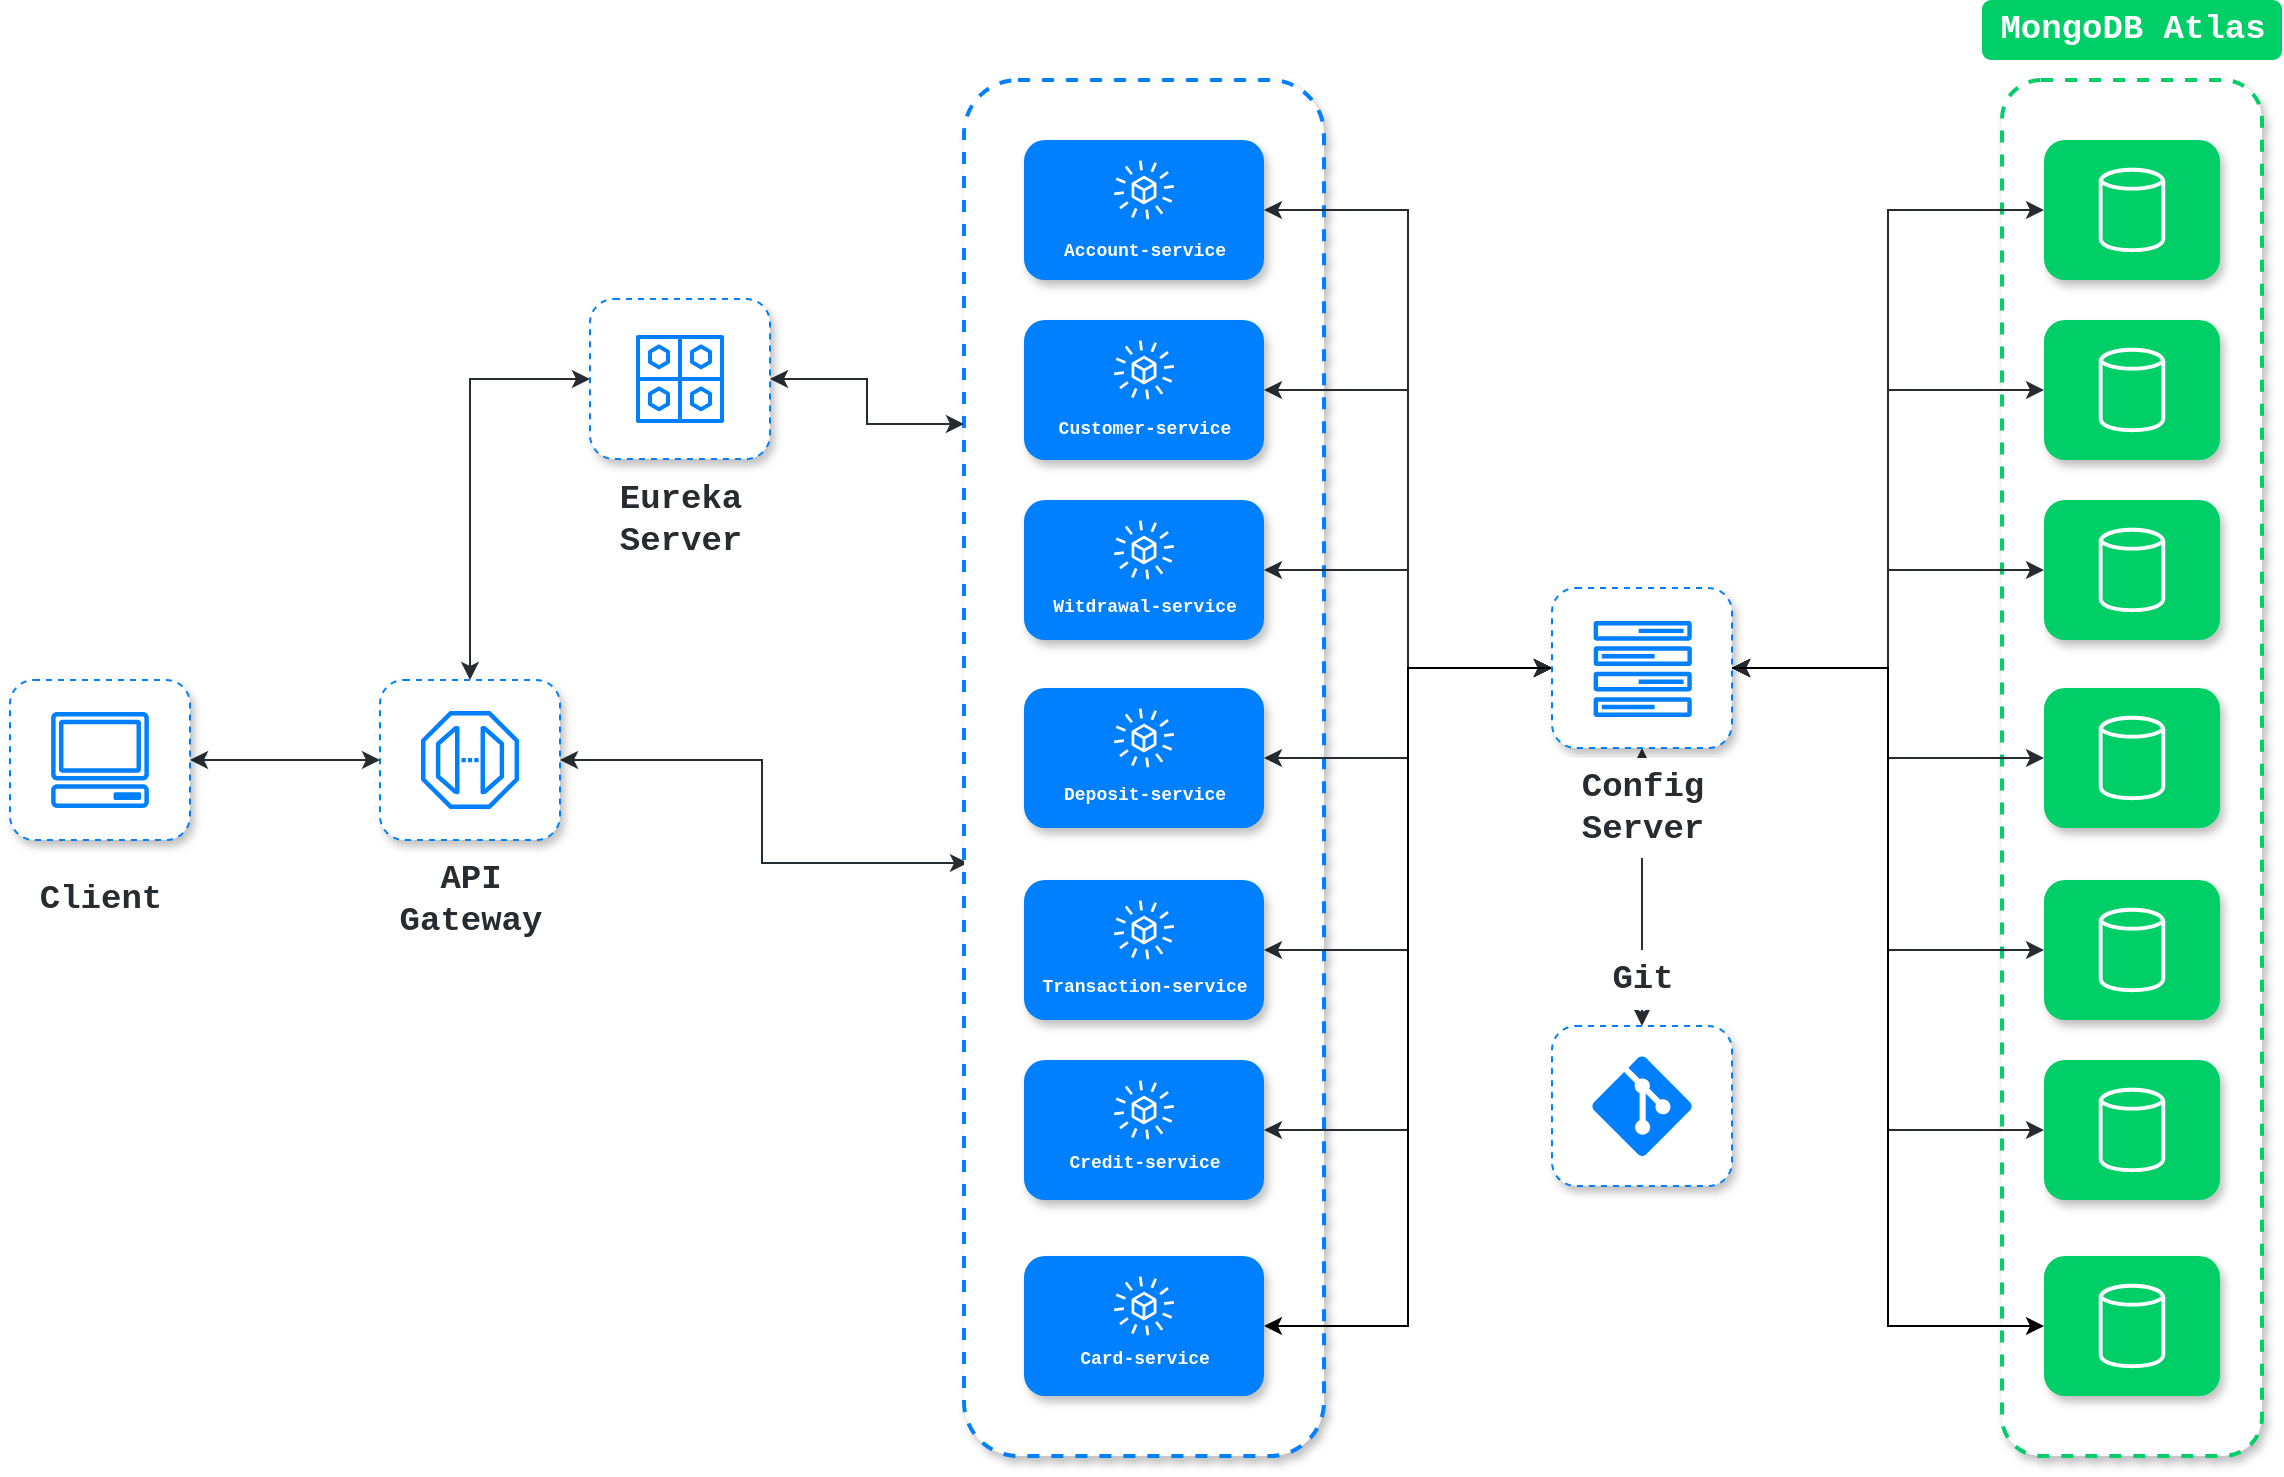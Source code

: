 <mxfile version="17.4.4" type="github">
  <diagram id="xam64ehwIrRU2j13fh-O" name="Page-1">
    <mxGraphModel dx="1447" dy="803" grid="1" gridSize="10" guides="1" tooltips="1" connect="1" arrows="1" fold="1" page="1" pageScale="1" pageWidth="827" pageHeight="1169" math="0" shadow="0">
      <root>
        <mxCell id="0" />
        <mxCell id="1" parent="0" />
        <mxCell id="jkpxF5JOeUw7JI64un_L-59" value="" style="rounded=1;whiteSpace=wrap;html=1;shadow=1;glass=0;labelBackgroundColor=none;fontFamily=Courier New;fontSize=17;fontColor=#272C30;strokeColor=#00CF68;strokeWidth=2;fillColor=default;dashed=1;" parent="1" vertex="1">
          <mxGeometry x="1176" y="142" width="130" height="688" as="geometry" />
        </mxCell>
        <mxCell id="jkpxF5JOeUw7JI64un_L-22" style="edgeStyle=orthogonalEdgeStyle;rounded=0;sketch=0;orthogonalLoop=1;jettySize=auto;html=1;entryX=0;entryY=0.5;entryDx=0;entryDy=0;shadow=0;fontFamily=Courier New;fontSize=17;fontColor=#272C30;startArrow=classic;startFill=1;endArrow=classic;endFill=1;strokeColor=#272C30;strokeWidth=1;exitX=0.5;exitY=0;exitDx=0;exitDy=0;" parent="1" source="jkpxF5JOeUw7JI64un_L-6" target="jkpxF5JOeUw7JI64un_L-14" edge="1">
          <mxGeometry relative="1" as="geometry" />
        </mxCell>
        <mxCell id="jkpxF5JOeUw7JI64un_L-23" style="edgeStyle=orthogonalEdgeStyle;rounded=0;sketch=0;orthogonalLoop=1;jettySize=auto;html=1;shadow=0;fontFamily=Courier New;fontSize=17;fontColor=#272C30;startArrow=classic;startFill=1;endArrow=classic;endFill=1;strokeColor=#272C30;strokeWidth=1;entryX=0.011;entryY=0.569;entryDx=0;entryDy=0;entryPerimeter=0;" parent="1" source="jkpxF5JOeUw7JI64un_L-6" target="jkpxF5JOeUw7JI64un_L-13" edge="1">
          <mxGeometry relative="1" as="geometry" />
        </mxCell>
        <mxCell id="jkpxF5JOeUw7JI64un_L-6" value="" style="rounded=1;whiteSpace=wrap;html=1;strokeColor=#007FFF;dashed=1;shadow=1;" parent="1" vertex="1">
          <mxGeometry x="365" y="442" width="90" height="80" as="geometry" />
        </mxCell>
        <mxCell id="jkpxF5JOeUw7JI64un_L-8" style="edgeStyle=orthogonalEdgeStyle;rounded=0;orthogonalLoop=1;jettySize=auto;html=1;fontFamily=Courier New;fontSize=17;fontColor=#3A4147;strokeColor=#272C30;shadow=0;sketch=0;startArrow=classic;startFill=1;strokeWidth=1;" parent="1" source="jkpxF5JOeUw7JI64un_L-1" target="jkpxF5JOeUw7JI64un_L-6" edge="1">
          <mxGeometry relative="1" as="geometry" />
        </mxCell>
        <mxCell id="jkpxF5JOeUw7JI64un_L-1" value="" style="rounded=1;whiteSpace=wrap;html=1;strokeColor=#007FFF;dashed=1;shadow=1;" parent="1" vertex="1">
          <mxGeometry x="180" y="442" width="90" height="80" as="geometry" />
        </mxCell>
        <mxCell id="jkpxF5JOeUw7JI64un_L-2" value="Client" style="text;html=1;align=center;verticalAlign=middle;resizable=0;points=[];autosize=1;strokeColor=none;fillColor=none;strokeWidth=6;fontSize=17;fontFamily=Courier New;fontStyle=1;fontColor=#272C30;" parent="1" vertex="1">
          <mxGeometry x="185" y="537" width="80" height="30" as="geometry" />
        </mxCell>
        <mxCell id="jkpxF5JOeUw7JI64un_L-3" value="" style="sketch=0;outlineConnect=0;fontColor=#232F3E;gradientColor=none;fillColor=#007FFF;strokeColor=none;dashed=0;verticalLabelPosition=bottom;verticalAlign=top;align=center;html=1;fontSize=12;fontStyle=0;aspect=fixed;pointerEvents=1;shape=mxgraph.aws4.client;rounded=1;fontFamily=Courier New;" parent="1" vertex="1">
          <mxGeometry x="200.37" y="458" width="49.26" height="48" as="geometry" />
        </mxCell>
        <mxCell id="jkpxF5JOeUw7JI64un_L-5" value="" style="sketch=0;outlineConnect=0;fontColor=#004C99;gradientColor=none;fillColor=#007FFF;strokeColor=none;dashed=0;verticalLabelPosition=bottom;verticalAlign=top;align=center;html=1;fontSize=12;fontStyle=0;aspect=fixed;pointerEvents=1;shape=mxgraph.aws4.endpoint;rounded=1;shadow=0;glass=0;fontFamily=Courier New;" parent="1" vertex="1">
          <mxGeometry x="385.5" y="457.5" width="49" height="49" as="geometry" />
        </mxCell>
        <mxCell id="jkpxF5JOeUw7JI64un_L-7" value="API&lt;br&gt;Gateway" style="text;html=1;align=center;verticalAlign=middle;resizable=0;points=[];autosize=1;strokeColor=none;fillColor=none;strokeWidth=6;fontSize=17;fontFamily=Courier New;fontStyle=1;labelBackgroundColor=none;fontColor=#272C30;" parent="1" vertex="1">
          <mxGeometry x="365" y="527" width="90" height="50" as="geometry" />
        </mxCell>
        <mxCell id="jkpxF5JOeUw7JI64un_L-13" value="" style="rounded=1;whiteSpace=wrap;html=1;shadow=1;glass=0;labelBackgroundColor=none;fontFamily=Courier New;fontSize=17;fontColor=#272C30;strokeColor=#007FFF;strokeWidth=2;fillColor=default;dashed=1;" parent="1" vertex="1">
          <mxGeometry x="657" y="142" width="180" height="688" as="geometry" />
        </mxCell>
        <mxCell id="jkpxF5JOeUw7JI64un_L-24" style="edgeStyle=orthogonalEdgeStyle;rounded=0;sketch=0;orthogonalLoop=1;jettySize=auto;html=1;entryX=0;entryY=0.25;entryDx=0;entryDy=0;shadow=0;fontFamily=Courier New;fontSize=17;fontColor=#272C30;startArrow=classic;startFill=1;endArrow=classic;endFill=1;strokeColor=#272C30;strokeWidth=1;" parent="1" source="jkpxF5JOeUw7JI64un_L-14" target="jkpxF5JOeUw7JI64un_L-13" edge="1">
          <mxGeometry relative="1" as="geometry" />
        </mxCell>
        <mxCell id="jkpxF5JOeUw7JI64un_L-14" value="" style="rounded=1;whiteSpace=wrap;html=1;strokeColor=#007FFF;dashed=1;shadow=1;" parent="1" vertex="1">
          <mxGeometry x="470" y="251.5" width="90" height="80" as="geometry" />
        </mxCell>
        <mxCell id="jkpxF5JOeUw7JI64un_L-16" value="Eureka&lt;br&gt;Server" style="text;html=1;align=center;verticalAlign=middle;resizable=0;points=[];autosize=1;strokeColor=none;fillColor=none;strokeWidth=6;fontSize=17;fontFamily=Courier New;fontStyle=1;labelBackgroundColor=none;fontColor=#272C30;" parent="1" vertex="1">
          <mxGeometry x="475" y="336.5" width="80" height="50" as="geometry" />
        </mxCell>
        <mxCell id="jkpxF5JOeUw7JI64un_L-17" value="" style="sketch=0;outlineConnect=0;fontColor=#232F3E;gradientColor=none;fillColor=#007FFF;strokeColor=none;dashed=0;verticalLabelPosition=bottom;verticalAlign=top;align=center;html=1;fontSize=12;fontStyle=0;aspect=fixed;pointerEvents=1;shape=mxgraph.aws4.eventbridge_schema_registry;rounded=1;shadow=0;glass=0;labelBackgroundColor=none;fontFamily=Courier New;" parent="1" vertex="1">
          <mxGeometry x="493" y="269.5" width="44" height="44" as="geometry" />
        </mxCell>
        <mxCell id="jkpxF5JOeUw7JI64un_L-96" style="edgeStyle=orthogonalEdgeStyle;rounded=0;sketch=0;orthogonalLoop=1;jettySize=auto;html=1;shadow=0;fontFamily=Courier New;fontSize=9;fontColor=#00CF68;startArrow=classic;startFill=1;endArrow=classic;endFill=1;strokeColor=#272C30;strokeWidth=1;entryX=0;entryY=0.5;entryDx=0;entryDy=0;" parent="1" source="jkpxF5JOeUw7JI64un_L-25" target="jkpxF5JOeUw7JI64un_L-106" edge="1">
          <mxGeometry relative="1" as="geometry" />
        </mxCell>
        <mxCell id="jkpxF5JOeUw7JI64un_L-25" value="" style="rounded=1;whiteSpace=wrap;html=1;strokeColor=none;dashed=1;shadow=1;fillColor=#007FFF;" parent="1" vertex="1">
          <mxGeometry x="687" y="172" width="120" height="70" as="geometry" />
        </mxCell>
        <mxCell id="jkpxF5JOeUw7JI64un_L-27" value="&lt;font style=&quot;font-size: 9px&quot;&gt;Account-service&lt;/font&gt;" style="text;html=1;align=center;verticalAlign=middle;resizable=0;points=[];autosize=1;strokeColor=none;fillColor=none;strokeWidth=3;fontSize=9;fontFamily=Courier New;fontStyle=1;labelBackgroundColor=none;fontColor=#FFFFFF;" parent="1" vertex="1">
          <mxGeometry x="697" y="218" width="100" height="20" as="geometry" />
        </mxCell>
        <mxCell id="jkpxF5JOeUw7JI64un_L-37" value="" style="sketch=0;outlineConnect=0;fontColor=#232F3E;gradientColor=none;fillColor=#FFFFFF;strokeColor=none;dashed=0;verticalLabelPosition=bottom;verticalAlign=top;align=center;html=1;fontSize=12;fontStyle=0;aspect=fixed;pointerEvents=1;shape=mxgraph.aws4.eventbridge_saas_partner_event_bus_resource;rounded=1;shadow=0;glass=0;labelBackgroundColor=none;fontFamily=Courier New;" parent="1" vertex="1">
          <mxGeometry x="732" y="182" width="30" height="30" as="geometry" />
        </mxCell>
        <mxCell id="jkpxF5JOeUw7JI64un_L-97" style="edgeStyle=orthogonalEdgeStyle;rounded=0;sketch=0;orthogonalLoop=1;jettySize=auto;html=1;shadow=0;fontFamily=Courier New;fontSize=9;fontColor=#00CF68;startArrow=classic;startFill=1;endArrow=classic;endFill=1;strokeColor=#272C30;strokeWidth=1;entryX=0;entryY=0.5;entryDx=0;entryDy=0;" parent="1" source="jkpxF5JOeUw7JI64un_L-38" target="jkpxF5JOeUw7JI64un_L-106" edge="1">
          <mxGeometry relative="1" as="geometry" />
        </mxCell>
        <mxCell id="jkpxF5JOeUw7JI64un_L-38" value="" style="rounded=1;whiteSpace=wrap;html=1;strokeColor=none;dashed=1;shadow=1;fillColor=#007FFF;" parent="1" vertex="1">
          <mxGeometry x="687" y="262" width="120" height="70" as="geometry" />
        </mxCell>
        <mxCell id="jkpxF5JOeUw7JI64un_L-39" value="&lt;font style=&quot;font-size: 9px&quot;&gt;Customer-service&lt;/font&gt;" style="text;html=1;align=center;verticalAlign=middle;resizable=0;points=[];autosize=1;strokeColor=none;fillColor=none;strokeWidth=3;fontSize=9;fontFamily=Courier New;fontStyle=1;labelBackgroundColor=none;fontColor=#FFFFFF;" parent="1" vertex="1">
          <mxGeometry x="697" y="307" width="100" height="20" as="geometry" />
        </mxCell>
        <mxCell id="jkpxF5JOeUw7JI64un_L-40" value="" style="sketch=0;outlineConnect=0;fontColor=#232F3E;gradientColor=none;fillColor=#FFFFFF;strokeColor=none;dashed=0;verticalLabelPosition=bottom;verticalAlign=top;align=center;html=1;fontSize=12;fontStyle=0;aspect=fixed;pointerEvents=1;shape=mxgraph.aws4.eventbridge_saas_partner_event_bus_resource;rounded=1;shadow=0;glass=0;labelBackgroundColor=none;fontFamily=Courier New;" parent="1" vertex="1">
          <mxGeometry x="732" y="272" width="30" height="30" as="geometry" />
        </mxCell>
        <mxCell id="jkpxF5JOeUw7JI64un_L-98" style="edgeStyle=orthogonalEdgeStyle;rounded=0;sketch=0;orthogonalLoop=1;jettySize=auto;html=1;shadow=0;fontFamily=Courier New;fontSize=9;fontColor=#00CF68;startArrow=classic;startFill=1;endArrow=classic;endFill=1;strokeColor=#272C30;strokeWidth=1;entryX=0;entryY=0.5;entryDx=0;entryDy=0;" parent="1" source="jkpxF5JOeUw7JI64un_L-41" target="jkpxF5JOeUw7JI64un_L-106" edge="1">
          <mxGeometry relative="1" as="geometry" />
        </mxCell>
        <mxCell id="jkpxF5JOeUw7JI64un_L-41" value="" style="rounded=1;whiteSpace=wrap;html=1;strokeColor=none;dashed=1;shadow=1;fillColor=#007FFF;" parent="1" vertex="1">
          <mxGeometry x="687" y="352" width="120" height="70" as="geometry" />
        </mxCell>
        <mxCell id="jkpxF5JOeUw7JI64un_L-42" value="&lt;font style=&quot;font-size: 9px&quot;&gt;Witdrawal-service&lt;/font&gt;" style="text;html=1;align=center;verticalAlign=middle;resizable=0;points=[];autosize=1;strokeColor=none;fillColor=none;strokeWidth=3;fontSize=9;fontFamily=Courier New;fontStyle=1;labelBackgroundColor=none;fontColor=#FFFFFF;" parent="1" vertex="1">
          <mxGeometry x="692" y="396" width="110" height="20" as="geometry" />
        </mxCell>
        <mxCell id="jkpxF5JOeUw7JI64un_L-43" value="" style="sketch=0;outlineConnect=0;fontColor=#232F3E;gradientColor=none;fillColor=#FFFFFF;strokeColor=none;dashed=0;verticalLabelPosition=bottom;verticalAlign=top;align=center;html=1;fontSize=12;fontStyle=0;aspect=fixed;pointerEvents=1;shape=mxgraph.aws4.eventbridge_saas_partner_event_bus_resource;rounded=1;shadow=0;glass=0;labelBackgroundColor=none;fontFamily=Courier New;" parent="1" vertex="1">
          <mxGeometry x="732" y="362" width="30" height="30" as="geometry" />
        </mxCell>
        <mxCell id="jkpxF5JOeUw7JI64un_L-99" style="edgeStyle=orthogonalEdgeStyle;rounded=0;sketch=0;orthogonalLoop=1;jettySize=auto;html=1;shadow=0;fontFamily=Courier New;fontSize=9;fontColor=#00CF68;startArrow=classic;startFill=1;endArrow=classic;endFill=1;strokeColor=#272C30;strokeWidth=1;entryX=0;entryY=0.5;entryDx=0;entryDy=0;" parent="1" source="jkpxF5JOeUw7JI64un_L-44" target="jkpxF5JOeUw7JI64un_L-106" edge="1">
          <mxGeometry relative="1" as="geometry" />
        </mxCell>
        <mxCell id="jkpxF5JOeUw7JI64un_L-44" value="" style="rounded=1;whiteSpace=wrap;html=1;strokeColor=none;dashed=1;shadow=1;fillColor=#007FFF;" parent="1" vertex="1">
          <mxGeometry x="687" y="446" width="120" height="70" as="geometry" />
        </mxCell>
        <mxCell id="jkpxF5JOeUw7JI64un_L-45" value="&lt;font style=&quot;font-size: 9px&quot;&gt;Deposit-service&lt;/font&gt;" style="text;html=1;align=center;verticalAlign=middle;resizable=0;points=[];autosize=1;strokeColor=none;fillColor=none;strokeWidth=3;fontSize=9;fontFamily=Courier New;fontStyle=1;labelBackgroundColor=none;fontColor=#FFFFFF;" parent="1" vertex="1">
          <mxGeometry x="697" y="490" width="100" height="20" as="geometry" />
        </mxCell>
        <mxCell id="jkpxF5JOeUw7JI64un_L-46" value="" style="sketch=0;outlineConnect=0;fontColor=#232F3E;gradientColor=none;fillColor=#FFFFFF;strokeColor=none;dashed=0;verticalLabelPosition=bottom;verticalAlign=top;align=center;html=1;fontSize=12;fontStyle=0;aspect=fixed;pointerEvents=1;shape=mxgraph.aws4.eventbridge_saas_partner_event_bus_resource;rounded=1;shadow=0;glass=0;labelBackgroundColor=none;fontFamily=Courier New;" parent="1" vertex="1">
          <mxGeometry x="732" y="456" width="30" height="30" as="geometry" />
        </mxCell>
        <mxCell id="jkpxF5JOeUw7JI64un_L-100" style="edgeStyle=orthogonalEdgeStyle;rounded=0;sketch=0;orthogonalLoop=1;jettySize=auto;html=1;shadow=0;fontFamily=Courier New;fontSize=9;fontColor=#00CF68;startArrow=classic;startFill=1;endArrow=classic;endFill=1;strokeColor=#272C30;strokeWidth=1;entryX=0;entryY=0.5;entryDx=0;entryDy=0;" parent="1" source="jkpxF5JOeUw7JI64un_L-47" target="jkpxF5JOeUw7JI64un_L-106" edge="1">
          <mxGeometry relative="1" as="geometry" />
        </mxCell>
        <mxCell id="jkpxF5JOeUw7JI64un_L-47" value="" style="rounded=1;whiteSpace=wrap;html=1;strokeColor=none;dashed=1;shadow=1;fillColor=#007FFF;" parent="1" vertex="1">
          <mxGeometry x="687" y="542" width="120" height="70" as="geometry" />
        </mxCell>
        <mxCell id="jkpxF5JOeUw7JI64un_L-48" value="&lt;font style=&quot;font-size: 9px&quot;&gt;Transaction-service&lt;/font&gt;" style="text;html=1;align=center;verticalAlign=middle;resizable=0;points=[];autosize=1;strokeColor=none;fillColor=none;strokeWidth=3;fontSize=9;fontFamily=Courier New;fontStyle=1;labelBackgroundColor=none;fontColor=#FFFFFF;" parent="1" vertex="1">
          <mxGeometry x="687" y="586" width="120" height="20" as="geometry" />
        </mxCell>
        <mxCell id="jkpxF5JOeUw7JI64un_L-49" value="" style="sketch=0;outlineConnect=0;fontColor=#232F3E;gradientColor=none;fillColor=#FFFFFF;strokeColor=none;dashed=0;verticalLabelPosition=bottom;verticalAlign=top;align=center;html=1;fontSize=12;fontStyle=0;aspect=fixed;pointerEvents=1;shape=mxgraph.aws4.eventbridge_saas_partner_event_bus_resource;rounded=1;shadow=0;glass=0;labelBackgroundColor=none;fontFamily=Courier New;" parent="1" vertex="1">
          <mxGeometry x="732" y="552" width="30" height="30" as="geometry" />
        </mxCell>
        <mxCell id="jkpxF5JOeUw7JI64un_L-103" style="edgeStyle=orthogonalEdgeStyle;rounded=0;sketch=0;orthogonalLoop=1;jettySize=auto;html=1;shadow=0;fontFamily=Courier New;fontSize=9;fontColor=#00CF68;startArrow=classic;startFill=1;endArrow=classic;endFill=1;strokeColor=#272C30;strokeWidth=1;entryX=0;entryY=0.5;entryDx=0;entryDy=0;exitX=1;exitY=0.5;exitDx=0;exitDy=0;" parent="1" source="jkpxF5JOeUw7JI64un_L-130" target="jkpxF5JOeUw7JI64un_L-106" edge="1">
          <mxGeometry relative="1" as="geometry">
            <mxPoint x="807" y="667" as="sourcePoint" />
          </mxGeometry>
        </mxCell>
        <mxCell id="jkpxF5JOeUw7JI64un_L-60" value="" style="rounded=1;whiteSpace=wrap;html=1;strokeColor=none;dashed=1;shadow=1;fillColor=#00CF68;" parent="1" vertex="1">
          <mxGeometry x="1197" y="172" width="88" height="70" as="geometry" />
        </mxCell>
        <mxCell id="jkpxF5JOeUw7JI64un_L-81" value="" style="sketch=0;outlineConnect=0;fontColor=#232F3E;gradientColor=none;fillColor=#FFFFFF;strokeColor=none;dashed=0;verticalLabelPosition=bottom;verticalAlign=top;align=center;html=1;fontSize=12;fontStyle=0;aspect=fixed;pointerEvents=1;shape=mxgraph.aws4.generic_database;rounded=1;shadow=0;glass=0;labelBackgroundColor=none;fontFamily=Courier New;" parent="1" vertex="1">
          <mxGeometry x="1224.36" y="185" width="33.28" height="44" as="geometry" />
        </mxCell>
        <mxCell id="jkpxF5JOeUw7JI64un_L-82" value="MongoDB Atlas" style="text;html=1;align=center;verticalAlign=middle;resizable=0;points=[];autosize=1;strokeColor=none;fillColor=#00CF68;strokeWidth=1;fontSize=17;fontFamily=Courier New;fontStyle=1;labelBackgroundColor=none;fontColor=#FFFFFF;rounded=1;" parent="1" vertex="1">
          <mxGeometry x="1166" y="102" width="150" height="30" as="geometry" />
        </mxCell>
        <mxCell id="jkpxF5JOeUw7JI64un_L-83" value="" style="rounded=1;whiteSpace=wrap;html=1;strokeColor=none;dashed=1;shadow=1;fillColor=#00CF68;" parent="1" vertex="1">
          <mxGeometry x="1197" y="262" width="88" height="70" as="geometry" />
        </mxCell>
        <mxCell id="jkpxF5JOeUw7JI64un_L-84" value="" style="sketch=0;outlineConnect=0;fontColor=#232F3E;gradientColor=none;fillColor=#FFFFFF;strokeColor=none;dashed=0;verticalLabelPosition=bottom;verticalAlign=top;align=center;html=1;fontSize=12;fontStyle=0;aspect=fixed;pointerEvents=1;shape=mxgraph.aws4.generic_database;rounded=1;shadow=0;glass=0;labelBackgroundColor=none;fontFamily=Courier New;" parent="1" vertex="1">
          <mxGeometry x="1224.36" y="275" width="33.28" height="44" as="geometry" />
        </mxCell>
        <mxCell id="jkpxF5JOeUw7JI64un_L-85" value="" style="rounded=1;whiteSpace=wrap;html=1;strokeColor=none;dashed=1;shadow=1;fillColor=#00CF68;" parent="1" vertex="1">
          <mxGeometry x="1197" y="352" width="88" height="70" as="geometry" />
        </mxCell>
        <mxCell id="jkpxF5JOeUw7JI64un_L-86" value="" style="sketch=0;outlineConnect=0;fontColor=#232F3E;gradientColor=none;fillColor=#FFFFFF;strokeColor=none;dashed=0;verticalLabelPosition=bottom;verticalAlign=top;align=center;html=1;fontSize=12;fontStyle=0;aspect=fixed;pointerEvents=1;shape=mxgraph.aws4.generic_database;rounded=1;shadow=0;glass=0;labelBackgroundColor=none;fontFamily=Courier New;" parent="1" vertex="1">
          <mxGeometry x="1224.36" y="365" width="33.28" height="44" as="geometry" />
        </mxCell>
        <mxCell id="jkpxF5JOeUw7JI64un_L-88" value="" style="rounded=1;whiteSpace=wrap;html=1;strokeColor=none;dashed=1;shadow=1;fillColor=#00CF68;" parent="1" vertex="1">
          <mxGeometry x="1197" y="446" width="88" height="70" as="geometry" />
        </mxCell>
        <mxCell id="jkpxF5JOeUw7JI64un_L-89" value="" style="sketch=0;outlineConnect=0;fontColor=#232F3E;gradientColor=none;fillColor=#FFFFFF;strokeColor=none;dashed=0;verticalLabelPosition=bottom;verticalAlign=top;align=center;html=1;fontSize=12;fontStyle=0;aspect=fixed;pointerEvents=1;shape=mxgraph.aws4.generic_database;rounded=1;shadow=0;glass=0;labelBackgroundColor=none;fontFamily=Courier New;" parent="1" vertex="1">
          <mxGeometry x="1224.36" y="459" width="33.28" height="44" as="geometry" />
        </mxCell>
        <mxCell id="jkpxF5JOeUw7JI64un_L-90" value="" style="rounded=1;whiteSpace=wrap;html=1;strokeColor=none;dashed=1;shadow=1;fillColor=#00CF68;" parent="1" vertex="1">
          <mxGeometry x="1197" y="542" width="88" height="70" as="geometry" />
        </mxCell>
        <mxCell id="jkpxF5JOeUw7JI64un_L-91" value="" style="sketch=0;outlineConnect=0;fontColor=#232F3E;gradientColor=none;fillColor=#FFFFFF;strokeColor=none;dashed=0;verticalLabelPosition=bottom;verticalAlign=top;align=center;html=1;fontSize=12;fontStyle=0;aspect=fixed;pointerEvents=1;shape=mxgraph.aws4.generic_database;rounded=1;shadow=0;glass=0;labelBackgroundColor=none;fontFamily=Courier New;" parent="1" vertex="1">
          <mxGeometry x="1224.36" y="555" width="33.28" height="44" as="geometry" />
        </mxCell>
        <mxCell id="jkpxF5JOeUw7JI64un_L-94" value="" style="rounded=1;whiteSpace=wrap;html=1;strokeColor=none;dashed=1;shadow=1;fillColor=#00CF68;" parent="1" vertex="1">
          <mxGeometry x="1197" y="632" width="88" height="70" as="geometry" />
        </mxCell>
        <mxCell id="jkpxF5JOeUw7JI64un_L-95" value="" style="sketch=0;outlineConnect=0;fontColor=#232F3E;gradientColor=none;fillColor=#FFFFFF;strokeColor=none;dashed=0;verticalLabelPosition=bottom;verticalAlign=top;align=center;html=1;fontSize=12;fontStyle=0;aspect=fixed;pointerEvents=1;shape=mxgraph.aws4.generic_database;rounded=1;shadow=0;glass=0;labelBackgroundColor=none;fontFamily=Courier New;" parent="1" vertex="1">
          <mxGeometry x="1224.36" y="645" width="33.28" height="44" as="geometry" />
        </mxCell>
        <mxCell id="jkpxF5JOeUw7JI64un_L-109" style="edgeStyle=orthogonalEdgeStyle;rounded=0;sketch=0;orthogonalLoop=1;jettySize=auto;html=1;entryX=0;entryY=0.5;entryDx=0;entryDy=0;shadow=0;fontFamily=Courier New;fontSize=9;fontColor=#FFFFFF;startArrow=classic;startFill=1;endArrow=classic;endFill=1;strokeColor=#272C30;strokeWidth=1;" parent="1" source="jkpxF5JOeUw7JI64un_L-106" target="jkpxF5JOeUw7JI64un_L-60" edge="1">
          <mxGeometry relative="1" as="geometry" />
        </mxCell>
        <mxCell id="jkpxF5JOeUw7JI64un_L-110" style="edgeStyle=orthogonalEdgeStyle;rounded=0;sketch=0;orthogonalLoop=1;jettySize=auto;html=1;entryX=0;entryY=0.5;entryDx=0;entryDy=0;shadow=0;fontFamily=Courier New;fontSize=9;fontColor=#FFFFFF;startArrow=classic;startFill=1;endArrow=classic;endFill=1;strokeColor=#272C30;strokeWidth=1;" parent="1" source="jkpxF5JOeUw7JI64un_L-106" target="jkpxF5JOeUw7JI64un_L-83" edge="1">
          <mxGeometry relative="1" as="geometry" />
        </mxCell>
        <mxCell id="jkpxF5JOeUw7JI64un_L-111" style="edgeStyle=orthogonalEdgeStyle;rounded=0;sketch=0;orthogonalLoop=1;jettySize=auto;html=1;entryX=0;entryY=0.5;entryDx=0;entryDy=0;shadow=0;fontFamily=Courier New;fontSize=9;fontColor=#FFFFFF;startArrow=classic;startFill=1;endArrow=classic;endFill=1;strokeColor=#272C30;strokeWidth=1;" parent="1" source="jkpxF5JOeUw7JI64un_L-106" target="jkpxF5JOeUw7JI64un_L-85" edge="1">
          <mxGeometry relative="1" as="geometry" />
        </mxCell>
        <mxCell id="jkpxF5JOeUw7JI64un_L-112" style="edgeStyle=orthogonalEdgeStyle;rounded=0;sketch=0;orthogonalLoop=1;jettySize=auto;html=1;entryX=0;entryY=0.5;entryDx=0;entryDy=0;shadow=0;fontFamily=Courier New;fontSize=9;fontColor=#FFFFFF;startArrow=classic;startFill=1;endArrow=classic;endFill=1;strokeColor=#272C30;strokeWidth=1;" parent="1" source="jkpxF5JOeUw7JI64un_L-106" target="jkpxF5JOeUw7JI64un_L-88" edge="1">
          <mxGeometry relative="1" as="geometry" />
        </mxCell>
        <mxCell id="jkpxF5JOeUw7JI64un_L-113" style="edgeStyle=orthogonalEdgeStyle;rounded=0;sketch=0;orthogonalLoop=1;jettySize=auto;html=1;entryX=0;entryY=0.5;entryDx=0;entryDy=0;shadow=0;fontFamily=Courier New;fontSize=9;fontColor=#FFFFFF;startArrow=classic;startFill=1;endArrow=classic;endFill=1;strokeColor=#272C30;strokeWidth=1;" parent="1" source="jkpxF5JOeUw7JI64un_L-106" target="jkpxF5JOeUw7JI64un_L-90" edge="1">
          <mxGeometry relative="1" as="geometry" />
        </mxCell>
        <mxCell id="jkpxF5JOeUw7JI64un_L-115" style="edgeStyle=orthogonalEdgeStyle;rounded=0;sketch=0;orthogonalLoop=1;jettySize=auto;html=1;entryX=0;entryY=0.5;entryDx=0;entryDy=0;shadow=0;fontFamily=Courier New;fontSize=9;fontColor=#FFFFFF;startArrow=classic;startFill=1;endArrow=classic;endFill=1;strokeColor=#272C30;strokeWidth=1;" parent="1" source="jkpxF5JOeUw7JI64un_L-106" target="jkpxF5JOeUw7JI64un_L-94" edge="1">
          <mxGeometry relative="1" as="geometry" />
        </mxCell>
        <mxCell id="jkpxF5JOeUw7JI64un_L-121" style="edgeStyle=orthogonalEdgeStyle;rounded=0;sketch=0;orthogonalLoop=1;jettySize=auto;html=1;entryX=0.5;entryY=0;entryDx=0;entryDy=0;shadow=0;fontFamily=Courier New;fontSize=9;fontColor=#FFFFFF;startArrow=classic;startFill=1;endArrow=classic;endFill=1;strokeColor=#272C30;strokeWidth=1;" parent="1" source="jkpxF5JOeUw7JI64un_L-106" target="jkpxF5JOeUw7JI64un_L-116" edge="1">
          <mxGeometry relative="1" as="geometry" />
        </mxCell>
        <mxCell id="AItptUvTcvQTaeqfvsxf-9" style="edgeStyle=orthogonalEdgeStyle;rounded=0;orthogonalLoop=1;jettySize=auto;html=1;entryX=0;entryY=0.5;entryDx=0;entryDy=0;" parent="1" source="jkpxF5JOeUw7JI64un_L-106" target="AItptUvTcvQTaeqfvsxf-5" edge="1">
          <mxGeometry relative="1" as="geometry" />
        </mxCell>
        <mxCell id="AItptUvTcvQTaeqfvsxf-10" style="edgeStyle=orthogonalEdgeStyle;rounded=0;orthogonalLoop=1;jettySize=auto;html=1;entryX=1;entryY=0.5;entryDx=0;entryDy=0;" parent="1" source="jkpxF5JOeUw7JI64un_L-106" target="AItptUvTcvQTaeqfvsxf-2" edge="1">
          <mxGeometry relative="1" as="geometry" />
        </mxCell>
        <mxCell id="jkpxF5JOeUw7JI64un_L-106" value="" style="rounded=1;whiteSpace=wrap;html=1;strokeColor=#007FFF;dashed=1;shadow=1;" parent="1" vertex="1">
          <mxGeometry x="951" y="396" width="90" height="80" as="geometry" />
        </mxCell>
        <mxCell id="jkpxF5JOeUw7JI64un_L-107" value="Config&lt;br&gt;Server" style="text;html=1;align=center;verticalAlign=middle;resizable=0;points=[];autosize=1;strokeColor=none;fillColor=default;strokeWidth=6;fontSize=17;fontFamily=Courier New;fontStyle=1;labelBackgroundColor=none;fontColor=#272C30;glass=0;rounded=0;" parent="1" vertex="1">
          <mxGeometry x="956" y="481" width="80" height="50" as="geometry" />
        </mxCell>
        <mxCell id="jkpxF5JOeUw7JI64un_L-116" value="" style="rounded=1;whiteSpace=wrap;html=1;strokeColor=#007FFF;dashed=1;shadow=1;" parent="1" vertex="1">
          <mxGeometry x="951" y="615" width="90" height="80" as="geometry" />
        </mxCell>
        <mxCell id="jkpxF5JOeUw7JI64un_L-117" value="Git" style="text;html=1;align=center;verticalAlign=middle;resizable=0;points=[];autosize=1;strokeColor=none;fillColor=default;strokeWidth=6;fontSize=17;fontFamily=Courier New;fontStyle=1;labelBackgroundColor=none;fontColor=#272C30;" parent="1" vertex="1">
          <mxGeometry x="971" y="577" width="50" height="30" as="geometry" />
        </mxCell>
        <mxCell id="jkpxF5JOeUw7JI64un_L-120" value="" style="verticalLabelPosition=bottom;html=1;verticalAlign=top;align=center;strokeColor=none;fillColor=#007FFF;shape=mxgraph.azure.git_repository;rounded=1;shadow=0;glass=0;labelBackgroundColor=none;fontFamily=Courier New;fontSize=9;fontColor=#FFFFFF;" parent="1" vertex="1">
          <mxGeometry x="971" y="630" width="50" height="50" as="geometry" />
        </mxCell>
        <mxCell id="jkpxF5JOeUw7JI64un_L-122" value="" style="sketch=0;outlineConnect=0;fontColor=#232F3E;gradientColor=none;fillColor=#007FFF;strokeColor=none;dashed=0;verticalLabelPosition=bottom;verticalAlign=top;align=center;html=1;fontSize=12;fontStyle=0;aspect=fixed;pointerEvents=1;shape=mxgraph.aws4.forums;rounded=1;shadow=0;glass=0;labelBackgroundColor=none;fontFamily=Courier New;" parent="1" vertex="1">
          <mxGeometry x="971.74" y="412.5" width="49.26" height="48" as="geometry" />
        </mxCell>
        <mxCell id="jkpxF5JOeUw7JI64un_L-130" value="" style="rounded=1;whiteSpace=wrap;html=1;strokeColor=none;dashed=1;shadow=1;fillColor=#007FFF;" parent="1" vertex="1">
          <mxGeometry x="687" y="632" width="120" height="70" as="geometry" />
        </mxCell>
        <mxCell id="jkpxF5JOeUw7JI64un_L-131" value="&lt;font style=&quot;font-size: 9px&quot;&gt;Credit-service&lt;/font&gt;" style="text;html=1;align=center;verticalAlign=middle;resizable=0;points=[];autosize=1;strokeColor=none;fillColor=none;strokeWidth=3;fontSize=9;fontFamily=Courier New;fontStyle=1;labelBackgroundColor=none;fontColor=#FFFFFF;" parent="1" vertex="1">
          <mxGeometry x="702" y="674" width="90" height="20" as="geometry" />
        </mxCell>
        <mxCell id="jkpxF5JOeUw7JI64un_L-132" value="" style="sketch=0;outlineConnect=0;fontColor=#232F3E;gradientColor=none;fillColor=#FFFFFF;strokeColor=none;dashed=0;verticalLabelPosition=bottom;verticalAlign=top;align=center;html=1;fontSize=12;fontStyle=0;aspect=fixed;pointerEvents=1;shape=mxgraph.aws4.eventbridge_saas_partner_event_bus_resource;rounded=1;shadow=0;glass=0;labelBackgroundColor=none;fontFamily=Courier New;" parent="1" vertex="1">
          <mxGeometry x="732" y="642" width="30" height="30" as="geometry" />
        </mxCell>
        <mxCell id="jkpxF5JOeUw7JI64un_L-133" style="edgeStyle=orthogonalEdgeStyle;rounded=0;sketch=0;orthogonalLoop=1;jettySize=auto;html=1;exitX=0.5;exitY=1;exitDx=0;exitDy=0;shadow=0;fontFamily=Courier New;fontSize=9;fontColor=#FFFFFF;startArrow=classic;startFill=1;endArrow=classic;endFill=1;strokeColor=#272C30;strokeWidth=1;" parent="1" source="jkpxF5JOeUw7JI64un_L-13" target="jkpxF5JOeUw7JI64un_L-13" edge="1">
          <mxGeometry relative="1" as="geometry" />
        </mxCell>
        <mxCell id="AItptUvTcvQTaeqfvsxf-2" value="" style="rounded=1;whiteSpace=wrap;html=1;strokeColor=none;dashed=1;shadow=1;fillColor=#007FFF;" parent="1" vertex="1">
          <mxGeometry x="687" y="730" width="120" height="70" as="geometry" />
        </mxCell>
        <mxCell id="AItptUvTcvQTaeqfvsxf-3" value="&lt;font style=&quot;font-size: 9px&quot;&gt;Card-service&lt;/font&gt;" style="text;html=1;align=center;verticalAlign=middle;resizable=0;points=[];autosize=1;strokeColor=none;fillColor=none;strokeWidth=3;fontSize=9;fontFamily=Courier New;fontStyle=1;labelBackgroundColor=none;fontColor=#FFFFFF;" parent="1" vertex="1">
          <mxGeometry x="707" y="772" width="80" height="20" as="geometry" />
        </mxCell>
        <mxCell id="AItptUvTcvQTaeqfvsxf-4" value="" style="sketch=0;outlineConnect=0;fontColor=#232F3E;gradientColor=none;fillColor=#FFFFFF;strokeColor=none;dashed=0;verticalLabelPosition=bottom;verticalAlign=top;align=center;html=1;fontSize=12;fontStyle=0;aspect=fixed;pointerEvents=1;shape=mxgraph.aws4.eventbridge_saas_partner_event_bus_resource;rounded=1;shadow=0;glass=0;labelBackgroundColor=none;fontFamily=Courier New;" parent="1" vertex="1">
          <mxGeometry x="732" y="740" width="30" height="30" as="geometry" />
        </mxCell>
        <mxCell id="AItptUvTcvQTaeqfvsxf-5" value="" style="rounded=1;whiteSpace=wrap;html=1;strokeColor=none;dashed=1;shadow=1;fillColor=#00CF68;" parent="1" vertex="1">
          <mxGeometry x="1197" y="730" width="88" height="70" as="geometry" />
        </mxCell>
        <mxCell id="AItptUvTcvQTaeqfvsxf-6" value="" style="sketch=0;outlineConnect=0;fontColor=#232F3E;gradientColor=none;fillColor=#FFFFFF;strokeColor=none;dashed=0;verticalLabelPosition=bottom;verticalAlign=top;align=center;html=1;fontSize=12;fontStyle=0;aspect=fixed;pointerEvents=1;shape=mxgraph.aws4.generic_database;rounded=1;shadow=0;glass=0;labelBackgroundColor=none;fontFamily=Courier New;" parent="1" vertex="1">
          <mxGeometry x="1224.36" y="743" width="33.28" height="44" as="geometry" />
        </mxCell>
      </root>
    </mxGraphModel>
  </diagram>
</mxfile>
